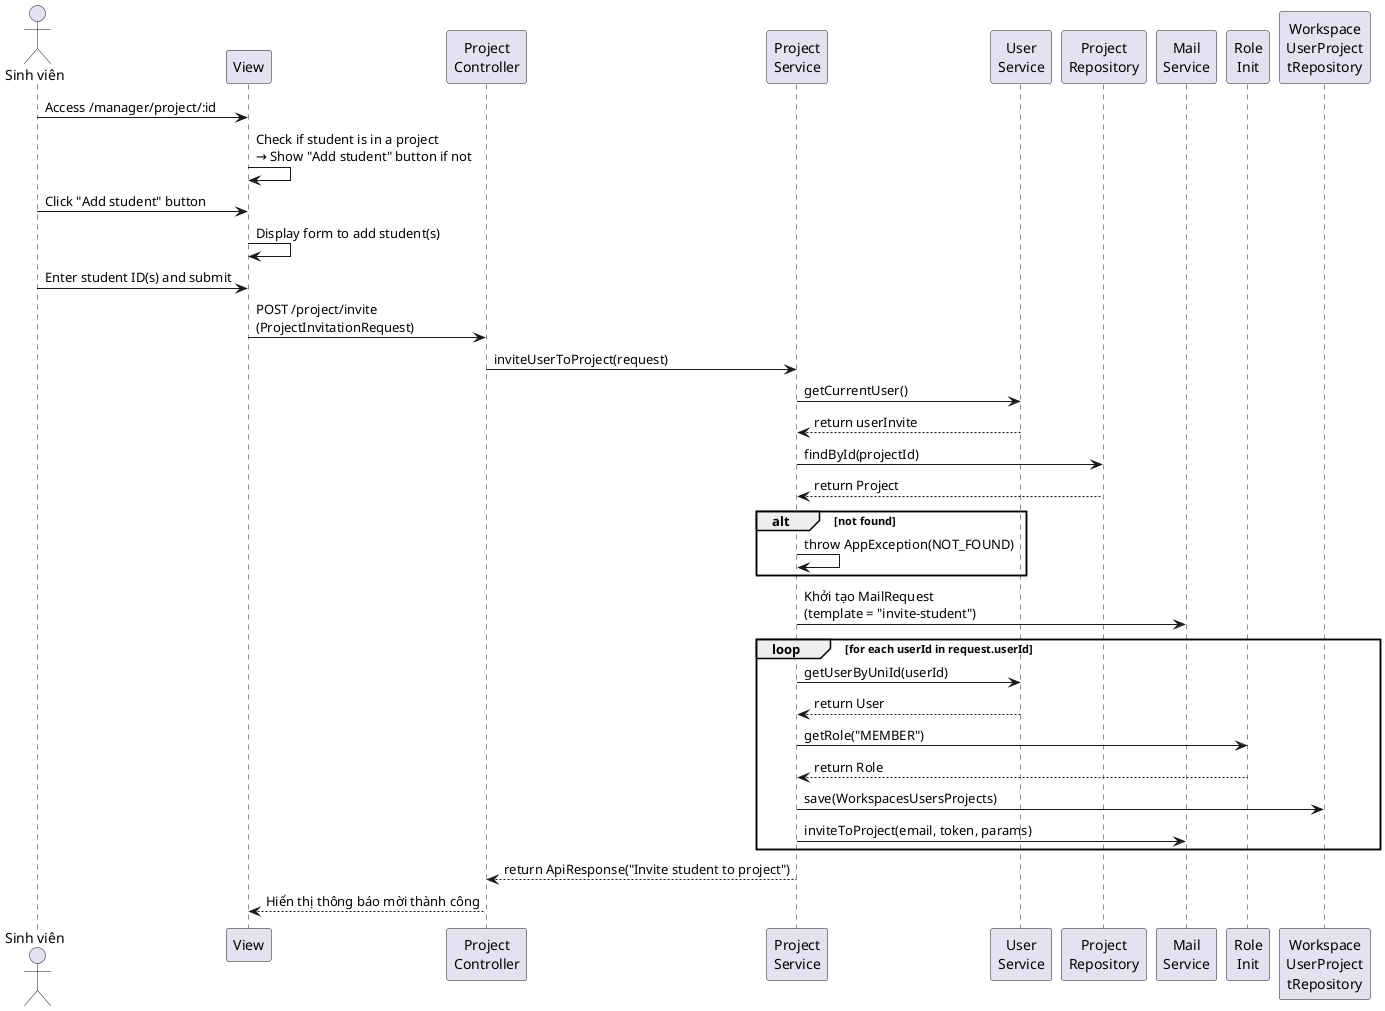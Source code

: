 @startuml

actor "Sinh viên" as SV
participant "View" as View
participant "Project\nController" as Controller
participant "Project\nService" as Service
participant "User\nService" as UserService
participant "Project\nRepository" as ProjectRepo
participant "Mail\nService" as MailService
participant "Role\nInit" as RoleInit
participant "Workspace\nUserProject\ntRepository" as WUPRepo

SV -> View : Access /manager/project/:id
View -> View : Check if student is in a project\n→ Show "Add student" button if not
SV -> View : Click "Add student" button
View -> View : Display form to add student(s)
SV -> View : Enter student ID(s) and submit
View -> Controller : POST /project/invite\n(ProjectInvitationRequest)

Controller -> Service : inviteUserToProject(request)

Service -> UserService : getCurrentUser()
UserService --> Service : return userInvite

Service -> ProjectRepo : findById(projectId)
ProjectRepo --> Service : return Project
alt not found
    Service -> Service : throw AppException(NOT_FOUND)
end

Service -> MailService : Khởi tạo MailRequest\n(template = "invite-student")

loop for each userId in request.userId
    Service -> UserService : getUserByUniId(userId)
    UserService --> Service : return User

    Service -> RoleInit : getRole("MEMBER")
    RoleInit --> Service : return Role

    Service -> WUPRepo : save(WorkspacesUsersProjects)
    Service -> MailService : inviteToProject(email, token, params)
end

Service --> Controller : return ApiResponse("Invite student to project")
Controller --> View : Hiển thị thông báo mời thành công

@enduml
